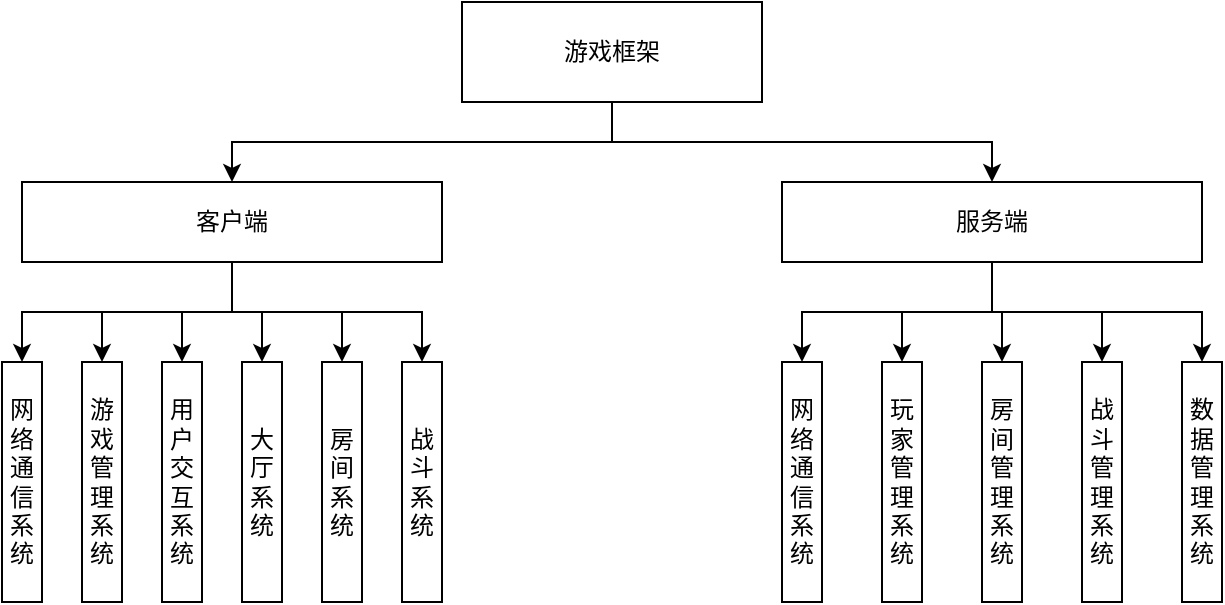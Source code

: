 <mxfile version="18.0.2" type="github">
  <diagram id="bIvY78ZrXnlHgok6GJ14" name="Page-1">
    <mxGraphModel dx="825" dy="462" grid="1" gridSize="10" guides="1" tooltips="1" connect="1" arrows="1" fold="1" page="1" pageScale="1" pageWidth="827" pageHeight="1169" math="0" shadow="0">
      <root>
        <mxCell id="0" />
        <mxCell id="1" parent="0" />
        <mxCell id="lGh8PaGV3R4hgvd5C4fW-22" style="edgeStyle=orthogonalEdgeStyle;rounded=0;orthogonalLoop=1;jettySize=auto;html=1;exitX=0.5;exitY=1;exitDx=0;exitDy=0;entryX=0.5;entryY=0;entryDx=0;entryDy=0;" edge="1" parent="1" source="lGh8PaGV3R4hgvd5C4fW-1" target="lGh8PaGV3R4hgvd5C4fW-2">
          <mxGeometry relative="1" as="geometry" />
        </mxCell>
        <mxCell id="lGh8PaGV3R4hgvd5C4fW-24" style="edgeStyle=orthogonalEdgeStyle;rounded=0;orthogonalLoop=1;jettySize=auto;html=1;entryX=0.5;entryY=0;entryDx=0;entryDy=0;exitX=0.5;exitY=1;exitDx=0;exitDy=0;" edge="1" parent="1" source="lGh8PaGV3R4hgvd5C4fW-1" target="lGh8PaGV3R4hgvd5C4fW-4">
          <mxGeometry relative="1" as="geometry" />
        </mxCell>
        <mxCell id="lGh8PaGV3R4hgvd5C4fW-1" value="游戏框架" style="rounded=0;whiteSpace=wrap;html=1;" vertex="1" parent="1">
          <mxGeometry x="300" width="150" height="50" as="geometry" />
        </mxCell>
        <mxCell id="lGh8PaGV3R4hgvd5C4fW-25" style="edgeStyle=orthogonalEdgeStyle;rounded=0;orthogonalLoop=1;jettySize=auto;html=1;entryX=0.5;entryY=0;entryDx=0;entryDy=0;" edge="1" parent="1" source="lGh8PaGV3R4hgvd5C4fW-2" target="lGh8PaGV3R4hgvd5C4fW-5">
          <mxGeometry relative="1" as="geometry" />
        </mxCell>
        <mxCell id="lGh8PaGV3R4hgvd5C4fW-26" style="edgeStyle=orthogonalEdgeStyle;rounded=0;orthogonalLoop=1;jettySize=auto;html=1;entryX=0.5;entryY=0;entryDx=0;entryDy=0;" edge="1" parent="1" source="lGh8PaGV3R4hgvd5C4fW-2" target="lGh8PaGV3R4hgvd5C4fW-6">
          <mxGeometry relative="1" as="geometry" />
        </mxCell>
        <mxCell id="lGh8PaGV3R4hgvd5C4fW-27" style="edgeStyle=orthogonalEdgeStyle;rounded=0;orthogonalLoop=1;jettySize=auto;html=1;entryX=0.5;entryY=0;entryDx=0;entryDy=0;" edge="1" parent="1" source="lGh8PaGV3R4hgvd5C4fW-2" target="lGh8PaGV3R4hgvd5C4fW-7">
          <mxGeometry relative="1" as="geometry" />
        </mxCell>
        <mxCell id="lGh8PaGV3R4hgvd5C4fW-28" style="edgeStyle=orthogonalEdgeStyle;rounded=0;orthogonalLoop=1;jettySize=auto;html=1;entryX=0.5;entryY=0;entryDx=0;entryDy=0;" edge="1" parent="1" source="lGh8PaGV3R4hgvd5C4fW-2" target="lGh8PaGV3R4hgvd5C4fW-9">
          <mxGeometry relative="1" as="geometry" />
        </mxCell>
        <mxCell id="lGh8PaGV3R4hgvd5C4fW-29" style="edgeStyle=orthogonalEdgeStyle;rounded=0;orthogonalLoop=1;jettySize=auto;html=1;entryX=0.5;entryY=0;entryDx=0;entryDy=0;" edge="1" parent="1" source="lGh8PaGV3R4hgvd5C4fW-2" target="lGh8PaGV3R4hgvd5C4fW-10">
          <mxGeometry relative="1" as="geometry" />
        </mxCell>
        <mxCell id="lGh8PaGV3R4hgvd5C4fW-30" style="edgeStyle=orthogonalEdgeStyle;rounded=0;orthogonalLoop=1;jettySize=auto;html=1;" edge="1" parent="1" source="lGh8PaGV3R4hgvd5C4fW-2" target="lGh8PaGV3R4hgvd5C4fW-11">
          <mxGeometry relative="1" as="geometry" />
        </mxCell>
        <mxCell id="lGh8PaGV3R4hgvd5C4fW-2" value="客户端" style="rounded=0;whiteSpace=wrap;html=1;" vertex="1" parent="1">
          <mxGeometry x="80" y="90" width="210" height="40" as="geometry" />
        </mxCell>
        <mxCell id="lGh8PaGV3R4hgvd5C4fW-34" style="edgeStyle=orthogonalEdgeStyle;rounded=0;orthogonalLoop=1;jettySize=auto;html=1;entryX=0.5;entryY=0;entryDx=0;entryDy=0;" edge="1" parent="1" source="lGh8PaGV3R4hgvd5C4fW-4" target="lGh8PaGV3R4hgvd5C4fW-14">
          <mxGeometry relative="1" as="geometry" />
        </mxCell>
        <mxCell id="lGh8PaGV3R4hgvd5C4fW-35" style="edgeStyle=orthogonalEdgeStyle;rounded=0;orthogonalLoop=1;jettySize=auto;html=1;entryX=0.5;entryY=0;entryDx=0;entryDy=0;" edge="1" parent="1" source="lGh8PaGV3R4hgvd5C4fW-4" target="lGh8PaGV3R4hgvd5C4fW-15">
          <mxGeometry relative="1" as="geometry" />
        </mxCell>
        <mxCell id="lGh8PaGV3R4hgvd5C4fW-36" style="edgeStyle=orthogonalEdgeStyle;rounded=0;orthogonalLoop=1;jettySize=auto;html=1;entryX=0.5;entryY=0;entryDx=0;entryDy=0;" edge="1" parent="1" source="lGh8PaGV3R4hgvd5C4fW-4" target="lGh8PaGV3R4hgvd5C4fW-31">
          <mxGeometry relative="1" as="geometry" />
        </mxCell>
        <mxCell id="lGh8PaGV3R4hgvd5C4fW-37" style="edgeStyle=orthogonalEdgeStyle;rounded=0;orthogonalLoop=1;jettySize=auto;html=1;entryX=0.5;entryY=0;entryDx=0;entryDy=0;" edge="1" parent="1" source="lGh8PaGV3R4hgvd5C4fW-4" target="lGh8PaGV3R4hgvd5C4fW-33">
          <mxGeometry relative="1" as="geometry" />
        </mxCell>
        <mxCell id="lGh8PaGV3R4hgvd5C4fW-38" style="edgeStyle=orthogonalEdgeStyle;rounded=0;orthogonalLoop=1;jettySize=auto;html=1;" edge="1" parent="1" source="lGh8PaGV3R4hgvd5C4fW-4" target="lGh8PaGV3R4hgvd5C4fW-32">
          <mxGeometry relative="1" as="geometry" />
        </mxCell>
        <mxCell id="lGh8PaGV3R4hgvd5C4fW-4" value="服务端" style="rounded=0;whiteSpace=wrap;html=1;" vertex="1" parent="1">
          <mxGeometry x="460" y="90" width="210" height="40" as="geometry" />
        </mxCell>
        <mxCell id="lGh8PaGV3R4hgvd5C4fW-5" value="网络通信系统" style="rounded=0;whiteSpace=wrap;html=1;align=center;" vertex="1" parent="1">
          <mxGeometry x="70" y="180" width="20" height="120" as="geometry" />
        </mxCell>
        <mxCell id="lGh8PaGV3R4hgvd5C4fW-6" value="&lt;div style=&quot;&quot;&gt;游戏管理系统&lt;/div&gt;" style="rounded=0;whiteSpace=wrap;html=1;align=center;" vertex="1" parent="1">
          <mxGeometry x="110" y="180" width="20" height="120" as="geometry" />
        </mxCell>
        <mxCell id="lGh8PaGV3R4hgvd5C4fW-7" value="&lt;div style=&quot;&quot;&gt;用户交互系统&lt;/div&gt;" style="rounded=0;whiteSpace=wrap;html=1;align=center;" vertex="1" parent="1">
          <mxGeometry x="150" y="180" width="20" height="120" as="geometry" />
        </mxCell>
        <mxCell id="lGh8PaGV3R4hgvd5C4fW-9" value="&lt;div style=&quot;&quot;&gt;大厅系统&lt;/div&gt;" style="rounded=0;whiteSpace=wrap;html=1;align=center;" vertex="1" parent="1">
          <mxGeometry x="190" y="180" width="20" height="120" as="geometry" />
        </mxCell>
        <mxCell id="lGh8PaGV3R4hgvd5C4fW-10" value="&lt;div style=&quot;&quot;&gt;房间系统&lt;/div&gt;" style="rounded=0;whiteSpace=wrap;html=1;align=center;" vertex="1" parent="1">
          <mxGeometry x="230" y="180" width="20" height="120" as="geometry" />
        </mxCell>
        <mxCell id="lGh8PaGV3R4hgvd5C4fW-11" value="&lt;div style=&quot;&quot;&gt;战斗系统&lt;/div&gt;" style="rounded=0;whiteSpace=wrap;html=1;align=center;" vertex="1" parent="1">
          <mxGeometry x="270" y="180" width="20" height="120" as="geometry" />
        </mxCell>
        <mxCell id="lGh8PaGV3R4hgvd5C4fW-14" value="网络通信系统" style="rounded=0;whiteSpace=wrap;html=1;align=center;" vertex="1" parent="1">
          <mxGeometry x="460" y="180" width="20" height="120" as="geometry" />
        </mxCell>
        <mxCell id="lGh8PaGV3R4hgvd5C4fW-15" value="&lt;div style=&quot;&quot;&gt;玩家管理系统&lt;/div&gt;" style="rounded=0;whiteSpace=wrap;html=1;align=center;" vertex="1" parent="1">
          <mxGeometry x="510" y="180" width="20" height="120" as="geometry" />
        </mxCell>
        <mxCell id="lGh8PaGV3R4hgvd5C4fW-31" value="&lt;div style=&quot;&quot;&gt;房间管理系统&lt;/div&gt;" style="rounded=0;whiteSpace=wrap;html=1;align=center;" vertex="1" parent="1">
          <mxGeometry x="560" y="180" width="20" height="120" as="geometry" />
        </mxCell>
        <mxCell id="lGh8PaGV3R4hgvd5C4fW-32" value="&lt;div style=&quot;&quot;&gt;数据管理系统&lt;/div&gt;" style="rounded=0;whiteSpace=wrap;html=1;align=center;" vertex="1" parent="1">
          <mxGeometry x="660" y="180" width="20" height="120" as="geometry" />
        </mxCell>
        <mxCell id="lGh8PaGV3R4hgvd5C4fW-33" value="&lt;div style=&quot;&quot;&gt;战斗管理系统&lt;/div&gt;" style="rounded=0;whiteSpace=wrap;html=1;align=center;" vertex="1" parent="1">
          <mxGeometry x="610" y="180" width="20" height="120" as="geometry" />
        </mxCell>
      </root>
    </mxGraphModel>
  </diagram>
</mxfile>
